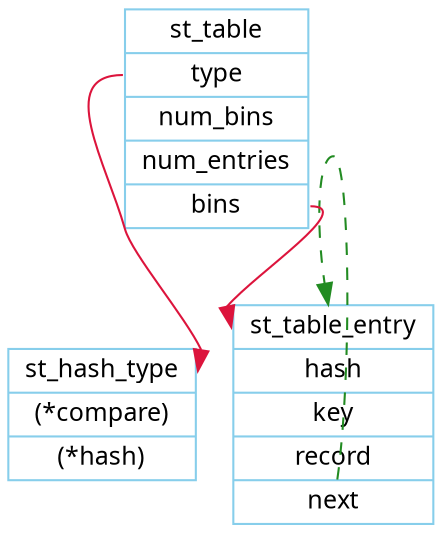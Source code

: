 digraph st2{
    fontname ="verdana";
    fontsize=12;
    rankdir=TB;
    node [fontname = "Verdana", fontsize = 12, color="skyblue", shape="record"];
    edge [fontname = "Verdana", fontsize = 10, color="crimson", style="solid"];
    st_hash_type [label="{<head>st_hash_type|(*compare)|(*hash)}"];
    st_table_entry [label="{<head>st_table_entry|hash|key|record|<next>next}"];
    st_table [label="{st_table|<type>type|num_bins|num_entries|<bins>bins}"];

    st_table:bins -> st_table_entry:head;
    st_table:type -> st_hash_type:head;
    st_table_entry:next -> st_table_entry:head [style="dashed", color="forestgreen"];
}